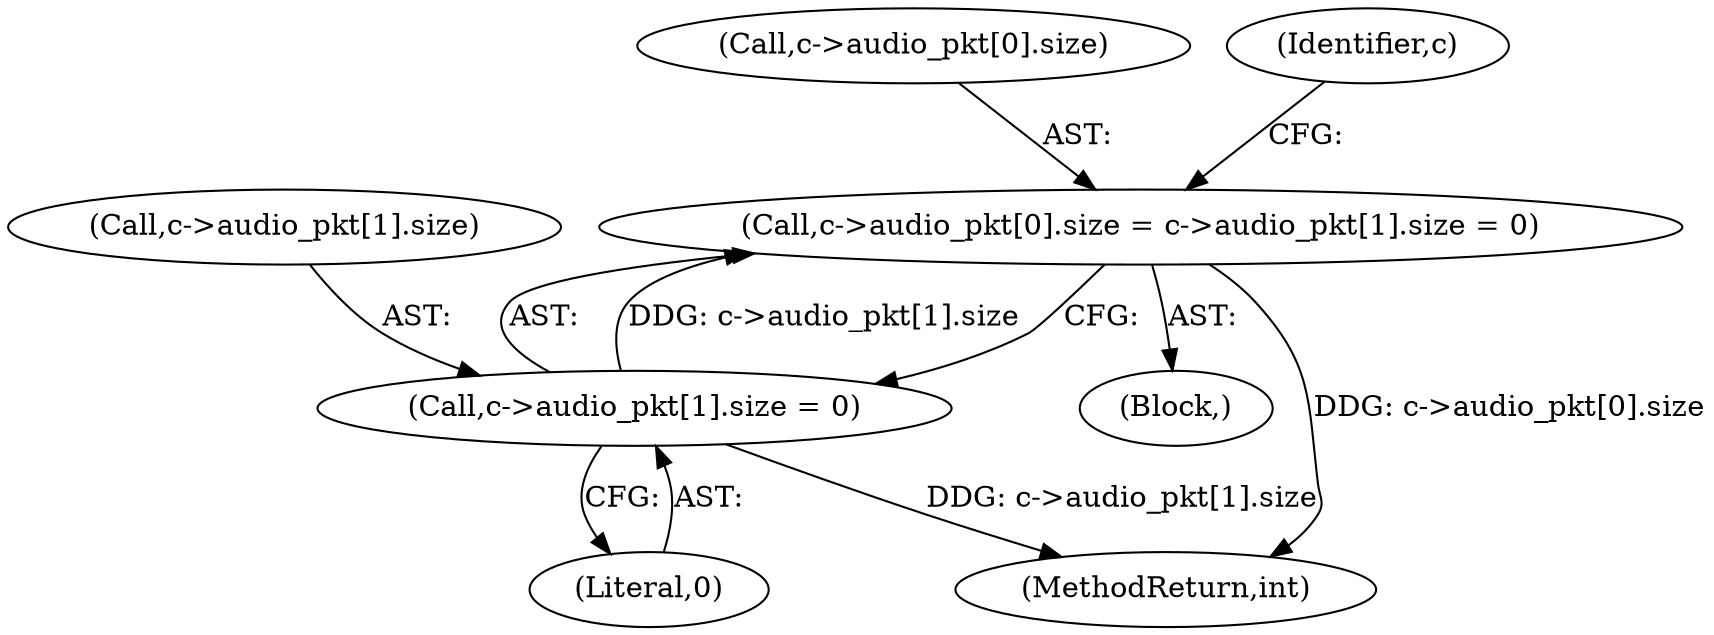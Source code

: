 digraph "0_libav_5a396bb3a66a61a68b80f2369d0249729bf85e04@array" {
"1000235" [label="(Call,c->audio_pkt[0].size = c->audio_pkt[1].size = 0)"];
"1000243" [label="(Call,c->audio_pkt[1].size = 0)"];
"1000236" [label="(Call,c->audio_pkt[0].size)"];
"1000234" [label="(Block,)"];
"1000244" [label="(Call,c->audio_pkt[1].size)"];
"1000243" [label="(Call,c->audio_pkt[1].size = 0)"];
"1000254" [label="(Identifier,c)"];
"1000257" [label="(MethodReturn,int)"];
"1000235" [label="(Call,c->audio_pkt[0].size = c->audio_pkt[1].size = 0)"];
"1000251" [label="(Literal,0)"];
"1000235" -> "1000234"  [label="AST: "];
"1000235" -> "1000243"  [label="CFG: "];
"1000236" -> "1000235"  [label="AST: "];
"1000243" -> "1000235"  [label="AST: "];
"1000254" -> "1000235"  [label="CFG: "];
"1000235" -> "1000257"  [label="DDG: c->audio_pkt[0].size"];
"1000243" -> "1000235"  [label="DDG: c->audio_pkt[1].size"];
"1000243" -> "1000251"  [label="CFG: "];
"1000244" -> "1000243"  [label="AST: "];
"1000251" -> "1000243"  [label="AST: "];
"1000243" -> "1000257"  [label="DDG: c->audio_pkt[1].size"];
}
